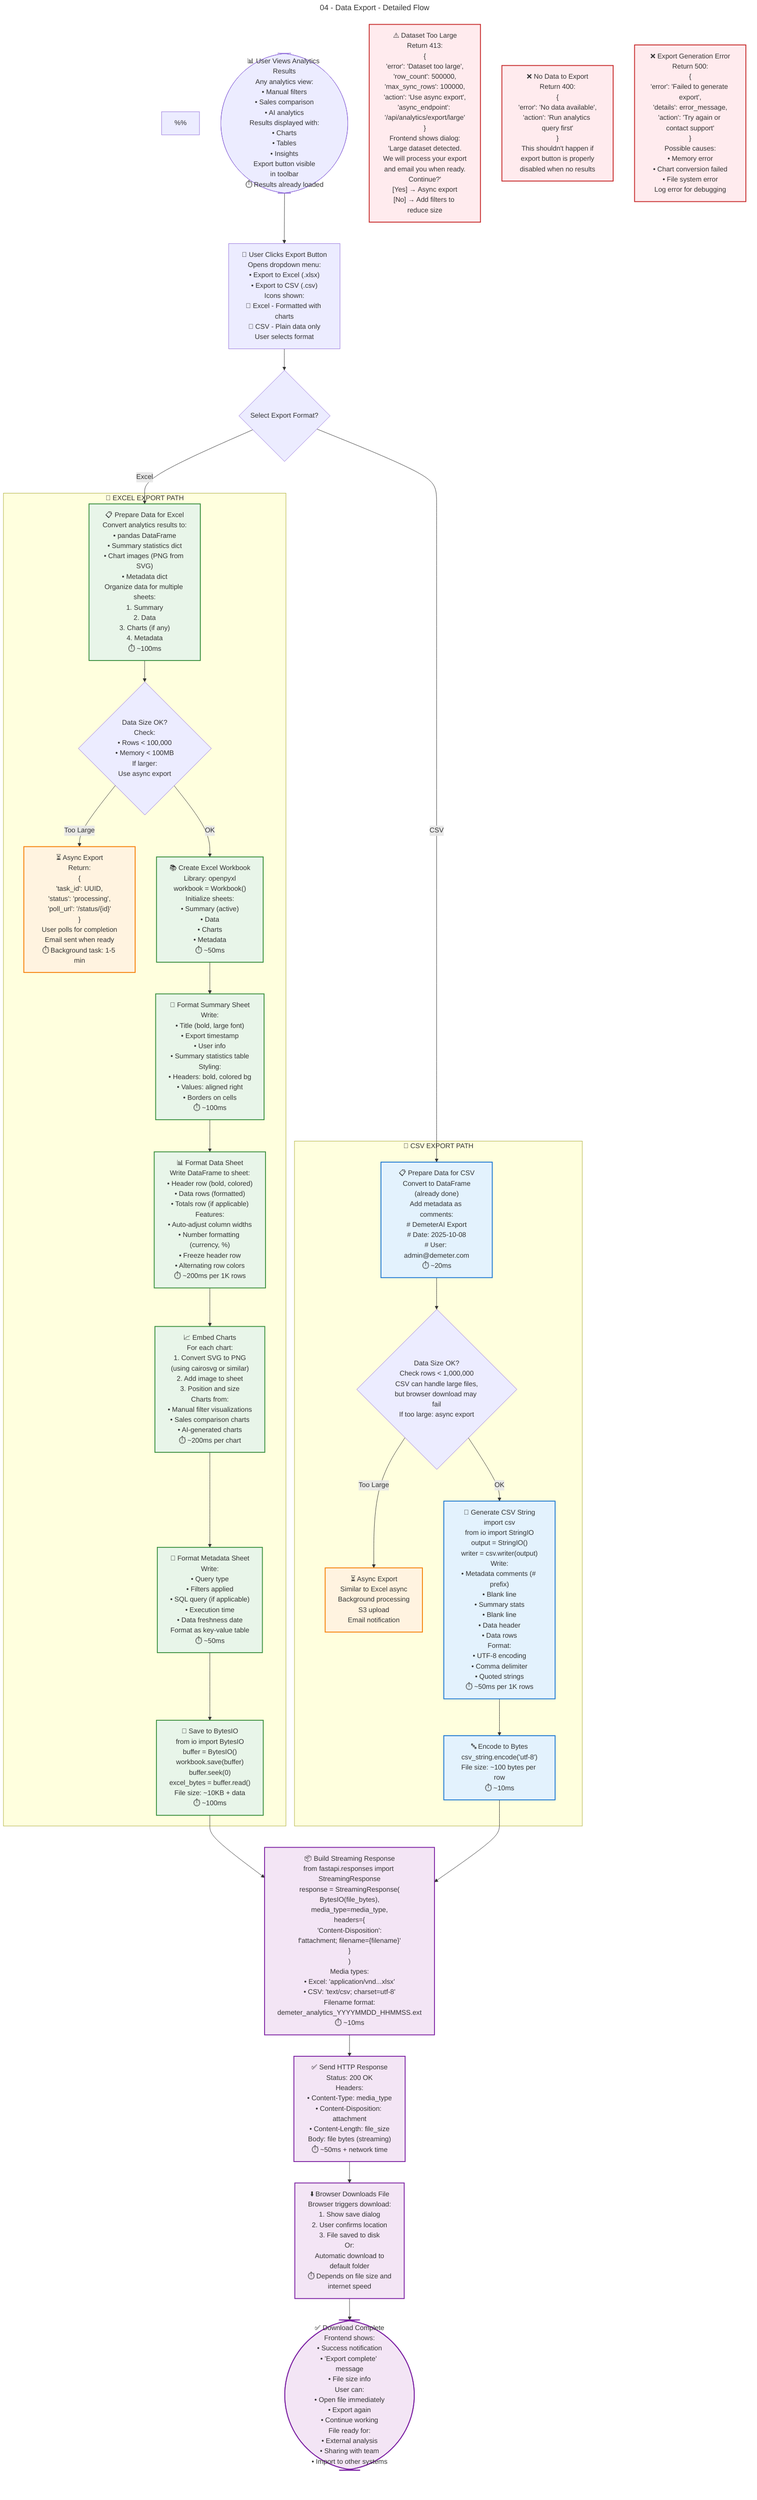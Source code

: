 ---
title: "04 - Data Export - Detailed Flow"
author: "DemeterAI Documentation Team"
date: "2025-10-08"
version: "1.0.0"
mermaid_version: "v11.3.0+"
description: "Ultra-detailed subflow: Export analytics results to Excel/CSV with formatting and download"
parent_diagram: "00_comprehensive_view.mmd"
---

flowchart TB
    %% =================================================================
    %% DIAGRAM 04: DATA EXPORT
    %% =================================================================
    %%
    %% PURPOSE:
    %% Shows how users can export analytics results to Excel or CSV
    %% for external processing and reporting.
    %%
    %% FORMATS:
    %% - Excel (.xlsx): Multi-sheet, formatted, with charts
    %% - CSV (.csv): Plain text, universal compatibility
    %%
    %% SCOPE: Export button → format selection → file generation → download
    %% PERFORMANCE TARGET: < 2s for < 10K rows
    %% =================================================================

    START@{ shape: stadium, label: "📊 User Views Analytics Results
    Any analytics view:
    • Manual filters
    • Sales comparison
    • AI analytics

    Results displayed with:
    • Charts
    • Tables
    • Insights

    Export button visible
    in toolbar

    ⏱️ Results already loaded" }

    CLICK_EXPORT@{ shape: rect, label: "🔽 User Clicks Export Button
    Opens dropdown menu:
    • Export to Excel (.xlsx)
    • Export to CSV (.csv)

    Icons shown:
    📗 Excel - Formatted with charts
    📄 CSV - Plain data only

    User selects format" }

    SELECT_FORMAT@{ shape: diamond, label: "Select Export Format?" }

    %% =================================================================
    %% EXCEL EXPORT PATH
    %% =================================================================

    subgraph EXCEL_PATH["📗 EXCEL EXPORT PATH"]
        direction TB

        PREPARE_EXCEL_DATA@{ shape: rect, label: "📋 Prepare Data for Excel
        Convert analytics results to:
        • pandas DataFrame
        • Summary statistics dict
        • Chart images (PNG from SVG)
        • Metadata dict

        Organize data for multiple sheets:
        1. Summary
        2. Data
        3. Charts (if any)
        4. Metadata

        ⏱️ ~100ms" }

        CHECK_EXCEL_SIZE@{ shape: diamond, label: "Data Size OK?
        Check:
        • Rows < 100,000
        • Memory < 100MB

        If larger:
        Use async export" }

        ASYNC_EXCEL@{ shape: rect, label: "⏳ Async Export
        Return:
        {
          'task_id': UUID,
          'status': 'processing',
          'poll_url': '/status/{id}'
        }

        User polls for completion
        Email sent when ready

        ⏱️ Background task: 1-5 min" }

        CREATE_WORKBOOK@{ shape: rect, label: "📚 Create Excel Workbook
        Library: openpyxl

        workbook = Workbook()

        Initialize sheets:
        • Summary (active)
        • Data
        • Charts
        • Metadata

        ⏱️ ~50ms" }

        FORMAT_SUMMARY_SHEET@{ shape: rect, label: "📄 Format Summary Sheet
        Write:
        • Title (bold, large font)
        • Export timestamp
        • User info
        • Summary statistics table

        Styling:
        • Headers: bold, colored bg
        • Values: aligned right
        • Borders on cells

        ⏱️ ~100ms" }

        FORMAT_DATA_SHEET@{ shape: rect, label: "📊 Format Data Sheet
        Write DataFrame to sheet:
        • Header row (bold, colored)
        • Data rows (formatted)
        • Totals row (if applicable)

        Features:
        • Auto-adjust column widths
        • Number formatting (currency, %)
        • Freeze header row
        • Alternating row colors

        ⏱️ ~200ms per 1K rows" }

        EMBED_CHARTS@{ shape: rect, label: "📈 Embed Charts
        For each chart:
        1. Convert SVG to PNG
           (using cairosvg or similar)
        2. Add image to sheet
        3. Position and size

        Charts from:
        • Manual filter visualizations
        • Sales comparison charts
        • AI-generated charts

        ⏱️ ~200ms per chart" }

        FORMAT_METADATA_SHEET@{ shape: rect, label: "📝 Format Metadata Sheet
        Write:
        • Query type
        • Filters applied
        • SQL query (if applicable)
        • Execution time
        • Data freshness date

        Format as key-value table

        ⏱️ ~50ms" }

        SAVE_EXCEL@{ shape: rect, label: "💾 Save to BytesIO
        from io import BytesIO
        buffer = BytesIO()
        workbook.save(buffer)
        buffer.seek(0)
        excel_bytes = buffer.read()

        File size: ~10KB + data

        ⏱️ ~100ms" }
    end

    %% =================================================================
    %% CSV EXPORT PATH
    %% =================================================================

    subgraph CSV_PATH["📄 CSV EXPORT PATH"]
        direction TB

        PREPARE_CSV_DATA@{ shape: rect, label: "📋 Prepare Data for CSV
        Convert to DataFrame
        (already done)

        Add metadata as comments:
        # DemeterAI Export
        # Date: 2025-10-08
        # User: admin@demeter.com

        ⏱️ ~20ms" }

        CHECK_CSV_SIZE@{ shape: diamond, label: "Data Size OK?
        Check rows < 1,000,000

        CSV can handle large files,
        but browser download may fail

        If too large: async export" }

        ASYNC_CSV@{ shape: rect, label: "⏳ Async Export
        Similar to Excel async
        Background processing
        S3 upload
        Email notification" }

        GENERATE_CSV@{ shape: rect, label: "📝 Generate CSV String
        import csv
        from io import StringIO

        output = StringIO()
        writer = csv.writer(output)

        Write:
        • Metadata comments (# prefix)
        • Blank line
        • Summary stats
        • Blank line
        • Data header
        • Data rows

        Format:
        • UTF-8 encoding
        • Comma delimiter
        • Quoted strings

        ⏱️ ~50ms per 1K rows" }

        ENCODE_CSV@{ shape: rect, label: "🔤 Encode to Bytes
        csv_string.encode('utf-8')

        File size: ~100 bytes per row

        ⏱️ ~10ms" }
    end

    %% =================================================================
    %% DOWNLOAD DELIVERY
    %% =================================================================

    BUILD_RESPONSE@{ shape: rect, label: "📦 Build Streaming Response
    from fastapi.responses import StreamingResponse

    response = StreamingResponse(
        BytesIO(file_bytes),
        media_type=media_type,
        headers={
          'Content-Disposition':
            f'attachment; filename={filename}'
        }
    )

    Media types:
    • Excel: 'application/vnd...xlsx'
    • CSV: 'text/csv; charset=utf-8'

    Filename format:
    demeter_analytics_YYYYMMDD_HHMMSS.ext

    ⏱️ ~10ms" }

    SEND_RESPONSE@{ shape: rect, label: "✅ Send HTTP Response
    Status: 200 OK
    Headers:
    • Content-Type: media_type
    • Content-Disposition: attachment
    • Content-Length: file_size

    Body: file bytes (streaming)

    ⏱️ ~50ms + network time" }

    BROWSER_DOWNLOAD@{ shape: rect, label: "⬇️ Browser Downloads File
    Browser triggers download:
    1. Show save dialog
    2. User confirms location
    3. File saved to disk

    Or:
    Automatic download to
    default folder

    ⏱️ Depends on file size and
         internet speed" }

    DOWNLOAD_COMPLETE@{ shape: stadium, label: "✅ Download Complete
    Frontend shows:
    • Success notification
    • 'Export complete' message
    • File size info

    User can:
    • Open file immediately
    • Export again
    • Continue working

    File ready for:
    • External analysis
    • Sharing with team
    • Import to other systems" }

    %% =================================================================
    %% ERROR PATHS
    %% =================================================================

    SIZE_TOO_LARGE@{ shape: rect, label: "⚠️ Dataset Too Large
    Return 413:
    {
      'error': 'Dataset too large',
      'row_count': 500000,
      'max_sync_rows': 100000,
      'action': 'Use async export',
      'async_endpoint': '/api/analytics/export/large'
    }

    Frontend shows dialog:
    'Large dataset detected.
     We will process your export
     and email you when ready.
     Continue?'

    [Yes] → Async export
    [No] → Add filters to reduce size" }

    NO_DATA@{ shape: rect, label: "❌ No Data to Export
    Return 400:
    {
      'error': 'No data available',
      'action': 'Run analytics query first'
    }

    This shouldn't happen if
    export button is properly
    disabled when no results" }

    EXPORT_ERROR@{ shape: rect, label: "❌ Export Generation Error
    Return 500:
    {
      'error': 'Failed to generate export',
      'details': error_message,
      'action': 'Try again or contact support'
    }

    Possible causes:
    • Memory error
    • Chart conversion failed
    • File system error

    Log error for debugging" }

    %% =================================================================
    %% CONNECTIONS
    %% =================================================================

    START --> CLICK_EXPORT
    CLICK_EXPORT --> SELECT_FORMAT

    SELECT_FORMAT -->|Excel| PREPARE_EXCEL_DATA
    SELECT_FORMAT -->|CSV| PREPARE_CSV_DATA

    %% Excel path
    PREPARE_EXCEL_DATA --> CHECK_EXCEL_SIZE
    CHECK_EXCEL_SIZE -->|Too Large| ASYNC_EXCEL
    CHECK_EXCEL_SIZE -->|OK| CREATE_WORKBOOK

    CREATE_WORKBOOK --> FORMAT_SUMMARY_SHEET
    FORMAT_SUMMARY_SHEET --> FORMAT_DATA_SHEET
    FORMAT_DATA_SHEET --> EMBED_CHARTS
    EMBED_CHARTS --> FORMAT_METADATA_SHEET
    FORMAT_METADATA_SHEET --> SAVE_EXCEL

    SAVE_EXCEL --> BUILD_RESPONSE

    %% CSV path
    PREPARE_CSV_DATA --> CHECK_CSV_SIZE
    CHECK_CSV_SIZE -->|Too Large| ASYNC_CSV
    CHECK_CSV_SIZE -->|OK| GENERATE_CSV

    GENERATE_CSV --> ENCODE_CSV
    ENCODE_CSV --> BUILD_RESPONSE

    %% Download delivery
    BUILD_RESPONSE --> SEND_RESPONSE
    SEND_RESPONSE --> BROWSER_DOWNLOAD
    BROWSER_DOWNLOAD --> DOWNLOAD_COMPLETE

    %% Error paths (not shown in main flow for clarity)

    %% =================================================================
    %% STYLING
    %% =================================================================

    classDef excelStyle fill:#E8F5E9,stroke:#388E3C,stroke-width:2px
    classDef csvStyle fill:#E3F2FD,stroke:#1976D2,stroke-width:2px
    classDef downloadStyle fill:#F3E5F5,stroke:#7B1FA2,stroke-width:2px
    classDef asyncStyle fill:#FFF3E0,stroke:#F57C00,stroke-width:2px
    classDef errorStyle fill:#FFEBEE,stroke:#C62828,stroke-width:2px

    class PREPARE_EXCEL_DATA,CREATE_WORKBOOK,FORMAT_SUMMARY_SHEET,FORMAT_DATA_SHEET,EMBED_CHARTS,FORMAT_METADATA_SHEET,SAVE_EXCEL excelStyle
    class PREPARE_CSV_DATA,GENERATE_CSV,ENCODE_CSV csvStyle
    class BUILD_RESPONSE,SEND_RESPONSE,BROWSER_DOWNLOAD,DOWNLOAD_COMPLETE downloadStyle
    class ASYNC_EXCEL,ASYNC_CSV asyncStyle
    class SIZE_TOO_LARGE,NO_DATA,EXPORT_ERROR errorStyle